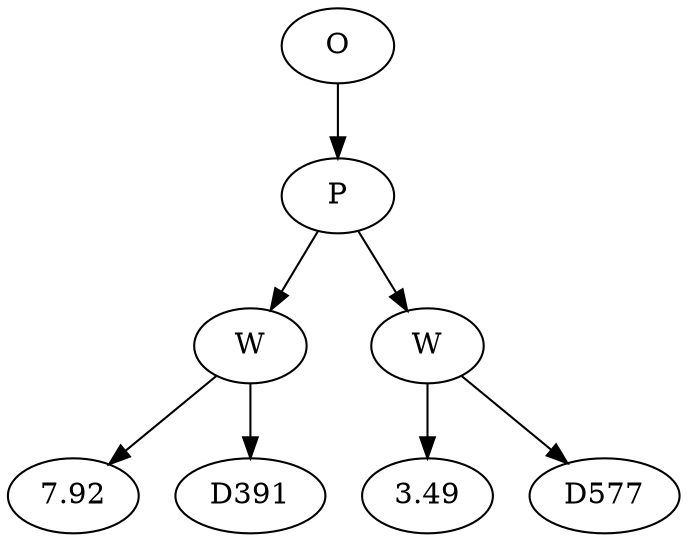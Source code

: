 // Tree
digraph {
	2909035 [label=O]
	2909036 [label=P]
	2909035 -> 2909036
	2909037 [label=W]
	2909036 -> 2909037
	2909038 [label=7.92]
	2909037 -> 2909038
	2909039 [label=D391]
	2909037 -> 2909039
	2909040 [label=W]
	2909036 -> 2909040
	2909041 [label=3.49]
	2909040 -> 2909041
	2909042 [label=D577]
	2909040 -> 2909042
}
